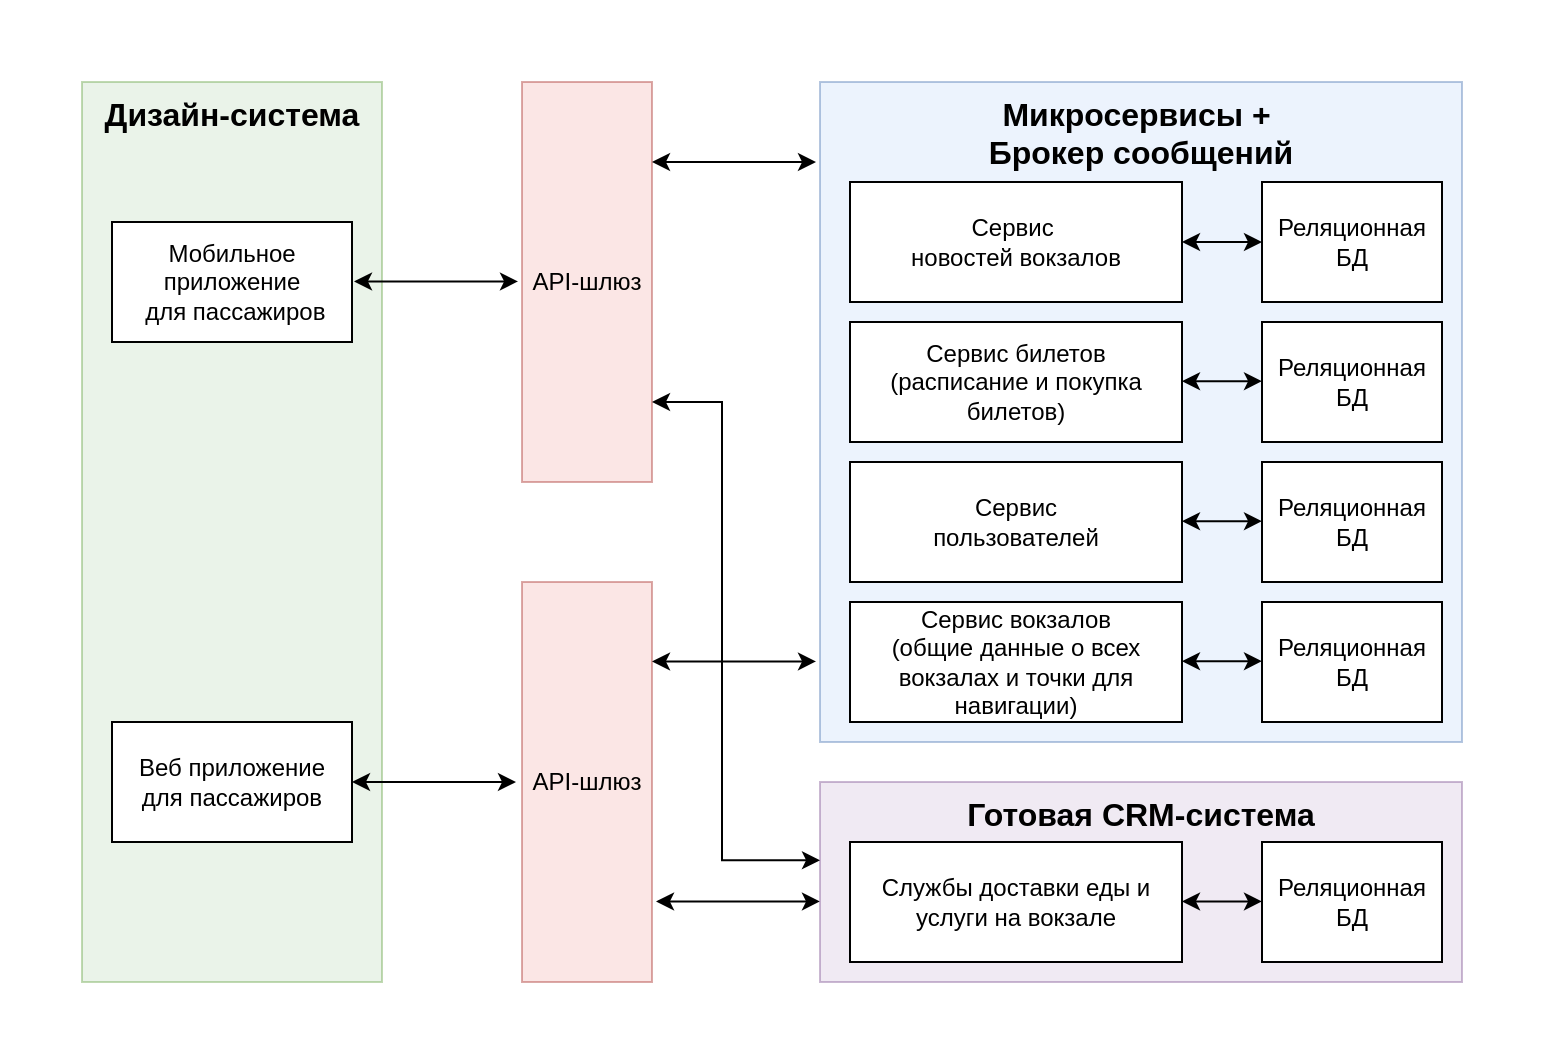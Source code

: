<mxfile version="26.0.4">
  <diagram name="Страница — 1" id="kUz8Lb7EO3xbLXHRNuJ6">
    <mxGraphModel dx="1222" dy="646" grid="1" gridSize="10" guides="1" tooltips="1" connect="1" arrows="1" fold="1" page="1" pageScale="1" pageWidth="827" pageHeight="1169" math="0" shadow="0">
      <root>
        <mxCell id="0" />
        <mxCell id="1" parent="0" />
        <mxCell id="p9k98I3cVwz5AK_HeFcM-52" value="" style="rounded=0;whiteSpace=wrap;html=1;opacity=0;" vertex="1" parent="1">
          <mxGeometry width="770" height="520" as="geometry" />
        </mxCell>
        <mxCell id="p9k98I3cVwz5AK_HeFcM-41" value="&lt;b&gt;&lt;font style=&quot;font-size: 16px;&quot;&gt;Дизайн-система&lt;/font&gt;&lt;/b&gt;" style="rounded=0;whiteSpace=wrap;html=1;verticalAlign=top;fillColor=#d5e8d4;strokeColor=#82b366;opacity=50;" vertex="1" parent="1">
          <mxGeometry x="40" y="40" width="150" height="450" as="geometry" />
        </mxCell>
        <mxCell id="BuKA8uS9Hz_m9sosbNLF-26" value="&lt;div&gt;&lt;b&gt;&lt;font style=&quot;font-size: 16px;&quot;&gt;Микросервисы +&amp;nbsp;&lt;/font&gt;&lt;/b&gt;&lt;/div&gt;&lt;div&gt;&lt;b&gt;&lt;font style=&quot;font-size: 16px;&quot;&gt;Брокер сообщений&lt;/font&gt;&lt;/b&gt;&lt;/div&gt;" style="rounded=0;whiteSpace=wrap;html=1;fillColor=#dae8fc;strokeColor=#6c8ebf;align=center;verticalAlign=top;opacity=50;" parent="1" vertex="1">
          <mxGeometry x="409" y="40" width="321" height="330" as="geometry" />
        </mxCell>
        <mxCell id="p9k98I3cVwz5AK_HeFcM-32" style="edgeStyle=orthogonalEdgeStyle;rounded=0;orthogonalLoop=1;jettySize=auto;html=1;startArrow=classic;startFill=1;" edge="1" parent="1">
          <mxGeometry relative="1" as="geometry">
            <mxPoint x="327" y="449.74" as="targetPoint" />
            <mxPoint x="409" y="449.74" as="sourcePoint" />
          </mxGeometry>
        </mxCell>
        <mxCell id="BuKA8uS9Hz_m9sosbNLF-41" value="&lt;b style=&quot;font-size: 16px; background-color: transparent; color: light-dark(rgb(0, 0, 0), rgb(255, 255, 255));&quot;&gt;Готовая CRM-система&lt;/b&gt;" style="rounded=0;whiteSpace=wrap;html=1;fillColor=#e1d5e7;strokeColor=#9673a6;verticalAlign=top;opacity=50;" parent="1" vertex="1">
          <mxGeometry x="409" y="390" width="321" height="100" as="geometry" />
        </mxCell>
        <mxCell id="BuKA8uS9Hz_m9sosbNLF-2" value="Сервис билетов&lt;div&gt;(расписание и покупка билетов)&lt;/div&gt;" style="rounded=0;whiteSpace=wrap;html=1;" parent="1" vertex="1">
          <mxGeometry x="424" y="160" width="166" height="60" as="geometry" />
        </mxCell>
        <mxCell id="BuKA8uS9Hz_m9sosbNLF-3" value="Сервис&amp;nbsp;&lt;div&gt;новостей вокзалов&lt;/div&gt;" style="rounded=0;whiteSpace=wrap;html=1;" parent="1" vertex="1">
          <mxGeometry x="424" y="90" width="166" height="60" as="geometry" />
        </mxCell>
        <mxCell id="BuKA8uS9Hz_m9sosbNLF-4" value="Сервис вокзалов&lt;div&gt;(общие данные о всех вокзалах и точки для навигации)&lt;/div&gt;" style="rounded=0;whiteSpace=wrap;html=1;" parent="1" vertex="1">
          <mxGeometry x="424" y="300" width="166" height="60" as="geometry" />
        </mxCell>
        <mxCell id="BuKA8uS9Hz_m9sosbNLF-7" value="Службы доставки еды и услуги на вокзале" style="rounded=0;whiteSpace=wrap;html=1;" parent="1" vertex="1">
          <mxGeometry x="424" y="420" width="166" height="60" as="geometry" />
        </mxCell>
        <mxCell id="BuKA8uS9Hz_m9sosbNLF-9" value="Мобильное приложение&lt;div&gt;&amp;nbsp;для пассажиров&lt;/div&gt;" style="rounded=0;whiteSpace=wrap;html=1;" parent="1" vertex="1">
          <mxGeometry x="55" y="110" width="120" height="60" as="geometry" />
        </mxCell>
        <mxCell id="BuKA8uS9Hz_m9sosbNLF-10" value="Веб приложение&lt;div&gt;&lt;span style=&quot;background-color: transparent; color: light-dark(rgb(0, 0, 0), rgb(255, 255, 255));&quot;&gt;для пассажиров&lt;/span&gt;&lt;/div&gt;" style="rounded=0;whiteSpace=wrap;html=1;" parent="1" vertex="1">
          <mxGeometry x="55" y="360" width="120" height="60" as="geometry" />
        </mxCell>
        <mxCell id="HmwNf3r5k3nbtssDkP-t-4" value="Сервис&lt;div&gt;пользователей&lt;/div&gt;" style="rounded=0;whiteSpace=wrap;html=1;" parent="1" vertex="1">
          <mxGeometry x="424" y="230" width="166" height="60" as="geometry" />
        </mxCell>
        <mxCell id="E2e_n6OXr57Osaq1eBs2-16" value="Реляционная БД" style="rounded=0;whiteSpace=wrap;html=1;" parent="1" vertex="1">
          <mxGeometry x="630" y="90" width="90" height="60" as="geometry" />
        </mxCell>
        <mxCell id="p9k98I3cVwz5AK_HeFcM-5" value="" style="endArrow=classic;startArrow=classic;html=1;rounded=0;entryX=1;entryY=0.5;entryDx=0;entryDy=0;exitX=0;exitY=0.5;exitDx=0;exitDy=0;" edge="1" parent="1" source="E2e_n6OXr57Osaq1eBs2-16" target="BuKA8uS9Hz_m9sosbNLF-3">
          <mxGeometry width="50" height="50" relative="1" as="geometry">
            <mxPoint x="420" y="260" as="sourcePoint" />
            <mxPoint x="470" y="210" as="targetPoint" />
          </mxGeometry>
        </mxCell>
        <mxCell id="p9k98I3cVwz5AK_HeFcM-6" value="Реляционная БД" style="rounded=0;whiteSpace=wrap;html=1;" vertex="1" parent="1">
          <mxGeometry x="630" y="160" width="90" height="60" as="geometry" />
        </mxCell>
        <mxCell id="p9k98I3cVwz5AK_HeFcM-7" value="Реляционная БД" style="rounded=0;whiteSpace=wrap;html=1;" vertex="1" parent="1">
          <mxGeometry x="630" y="230" width="90" height="60" as="geometry" />
        </mxCell>
        <mxCell id="p9k98I3cVwz5AK_HeFcM-8" value="Реляционная БД" style="rounded=0;whiteSpace=wrap;html=1;" vertex="1" parent="1">
          <mxGeometry x="630" y="300" width="90" height="60" as="geometry" />
        </mxCell>
        <mxCell id="p9k98I3cVwz5AK_HeFcM-9" value="" style="endArrow=classic;startArrow=classic;html=1;rounded=0;entryX=1;entryY=0.5;entryDx=0;entryDy=0;exitX=0;exitY=0.5;exitDx=0;exitDy=0;" edge="1" parent="1">
          <mxGeometry width="50" height="50" relative="1" as="geometry">
            <mxPoint x="630" y="189.58" as="sourcePoint" />
            <mxPoint x="590" y="189.58" as="targetPoint" />
          </mxGeometry>
        </mxCell>
        <mxCell id="p9k98I3cVwz5AK_HeFcM-10" value="" style="endArrow=classic;startArrow=classic;html=1;rounded=0;entryX=1;entryY=0.5;entryDx=0;entryDy=0;exitX=0;exitY=0.5;exitDx=0;exitDy=0;" edge="1" parent="1">
          <mxGeometry width="50" height="50" relative="1" as="geometry">
            <mxPoint x="630" y="259.58" as="sourcePoint" />
            <mxPoint x="590" y="259.58" as="targetPoint" />
          </mxGeometry>
        </mxCell>
        <mxCell id="p9k98I3cVwz5AK_HeFcM-11" value="" style="endArrow=classic;startArrow=classic;html=1;rounded=0;entryX=1;entryY=0.5;entryDx=0;entryDy=0;exitX=0;exitY=0.5;exitDx=0;exitDy=0;" edge="1" parent="1">
          <mxGeometry width="50" height="50" relative="1" as="geometry">
            <mxPoint x="630" y="329.58" as="sourcePoint" />
            <mxPoint x="590" y="329.58" as="targetPoint" />
          </mxGeometry>
        </mxCell>
        <mxCell id="p9k98I3cVwz5AK_HeFcM-14" value="Реляционная БД" style="rounded=0;whiteSpace=wrap;html=1;" vertex="1" parent="1">
          <mxGeometry x="630" y="420" width="90" height="60" as="geometry" />
        </mxCell>
        <mxCell id="p9k98I3cVwz5AK_HeFcM-15" value="" style="endArrow=classic;startArrow=classic;html=1;rounded=0;entryX=1;entryY=0.5;entryDx=0;entryDy=0;exitX=0;exitY=0.5;exitDx=0;exitDy=0;" edge="1" parent="1">
          <mxGeometry width="50" height="50" relative="1" as="geometry">
            <mxPoint x="630" y="449.71" as="sourcePoint" />
            <mxPoint x="590" y="449.71" as="targetPoint" />
          </mxGeometry>
        </mxCell>
        <mxCell id="p9k98I3cVwz5AK_HeFcM-37" value="API-шлюз" style="rounded=0;whiteSpace=wrap;html=1;fillColor=#f8cecc;strokeColor=#b85450;opacity=50;" vertex="1" parent="1">
          <mxGeometry x="260" y="40" width="65" height="200" as="geometry" />
        </mxCell>
        <mxCell id="p9k98I3cVwz5AK_HeFcM-45" value="API-шлюз" style="rounded=0;whiteSpace=wrap;html=1;fillColor=#f8cecc;strokeColor=#b85450;opacity=50;" vertex="1" parent="1">
          <mxGeometry x="260" y="290" width="65" height="200" as="geometry" />
        </mxCell>
        <mxCell id="p9k98I3cVwz5AK_HeFcM-47" style="edgeStyle=orthogonalEdgeStyle;rounded=0;orthogonalLoop=1;jettySize=auto;html=1;startArrow=classic;startFill=1;entryX=1;entryY=0.75;entryDx=0;entryDy=0;" edge="1" parent="1">
          <mxGeometry relative="1" as="geometry">
            <mxPoint x="325" y="200" as="targetPoint" />
            <mxPoint x="409" y="429.13" as="sourcePoint" />
            <Array as="points">
              <mxPoint x="360" y="429" />
              <mxPoint x="360" y="200" />
            </Array>
          </mxGeometry>
        </mxCell>
        <mxCell id="p9k98I3cVwz5AK_HeFcM-48" style="edgeStyle=orthogonalEdgeStyle;rounded=0;orthogonalLoop=1;jettySize=auto;html=1;startArrow=classic;startFill=1;" edge="1" parent="1">
          <mxGeometry relative="1" as="geometry">
            <mxPoint x="325" y="80" as="targetPoint" />
            <mxPoint x="407" y="80" as="sourcePoint" />
          </mxGeometry>
        </mxCell>
        <mxCell id="p9k98I3cVwz5AK_HeFcM-49" style="edgeStyle=orthogonalEdgeStyle;rounded=0;orthogonalLoop=1;jettySize=auto;html=1;startArrow=classic;startFill=1;" edge="1" parent="1">
          <mxGeometry relative="1" as="geometry">
            <mxPoint x="325" y="329.7" as="targetPoint" />
            <mxPoint x="407" y="329.7" as="sourcePoint" />
          </mxGeometry>
        </mxCell>
        <mxCell id="p9k98I3cVwz5AK_HeFcM-50" style="edgeStyle=orthogonalEdgeStyle;rounded=0;orthogonalLoop=1;jettySize=auto;html=1;startArrow=classic;startFill=1;" edge="1" parent="1">
          <mxGeometry relative="1" as="geometry">
            <mxPoint x="176" y="139.7" as="targetPoint" />
            <mxPoint x="258" y="139.7" as="sourcePoint" />
          </mxGeometry>
        </mxCell>
        <mxCell id="p9k98I3cVwz5AK_HeFcM-51" style="edgeStyle=orthogonalEdgeStyle;rounded=0;orthogonalLoop=1;jettySize=auto;html=1;startArrow=classic;startFill=1;" edge="1" parent="1">
          <mxGeometry relative="1" as="geometry">
            <mxPoint x="175" y="390" as="targetPoint" />
            <mxPoint x="257" y="390" as="sourcePoint" />
          </mxGeometry>
        </mxCell>
      </root>
    </mxGraphModel>
  </diagram>
</mxfile>
